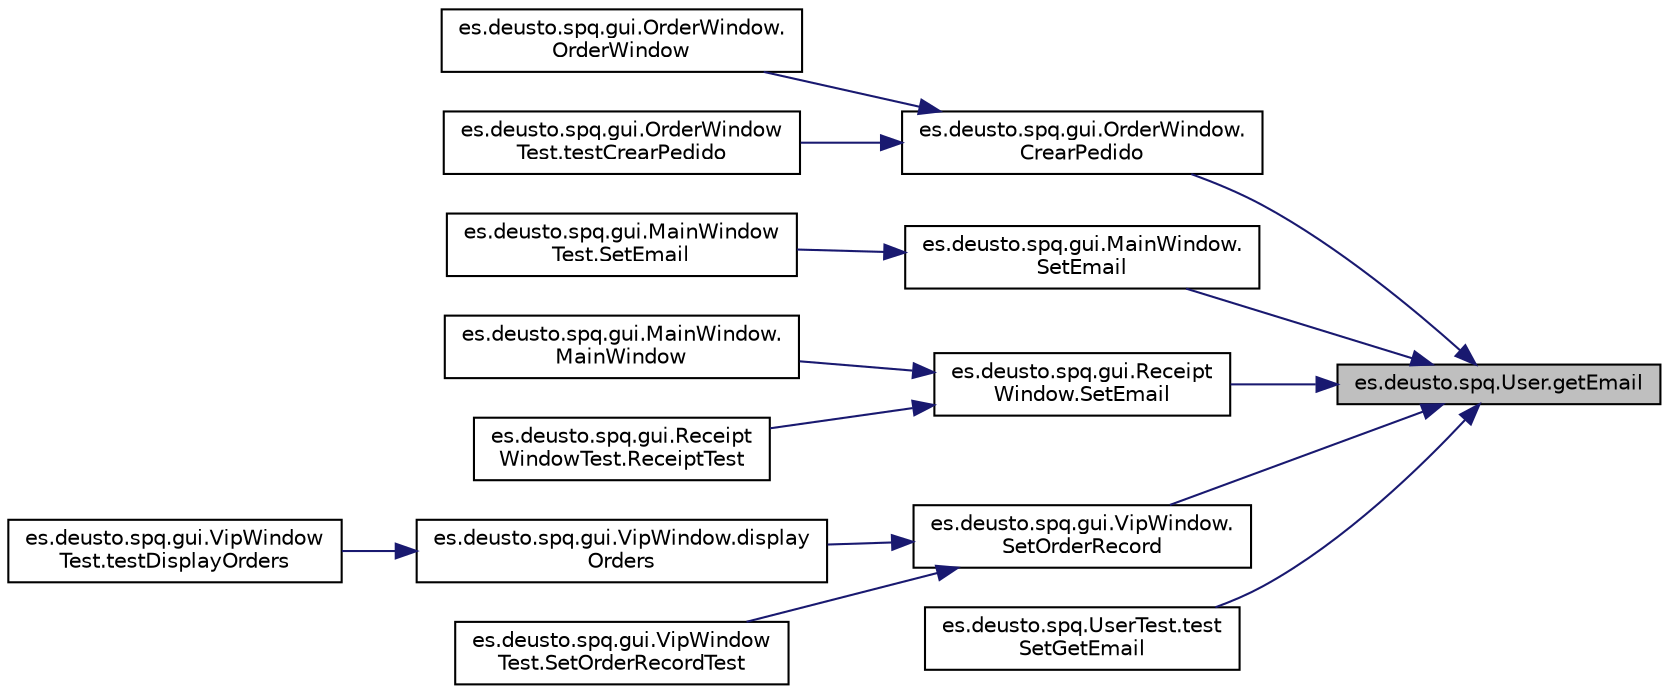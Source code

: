 digraph "es.deusto.spq.User.getEmail"
{
 // LATEX_PDF_SIZE
  edge [fontname="Helvetica",fontsize="10",labelfontname="Helvetica",labelfontsize="10"];
  node [fontname="Helvetica",fontsize="10",shape=record];
  rankdir="RL";
  Node1 [label="es.deusto.spq.User.getEmail",height=0.2,width=0.4,color="black", fillcolor="grey75", style="filled", fontcolor="black",tooltip=" "];
  Node1 -> Node2 [dir="back",color="midnightblue",fontsize="10",style="solid",fontname="Helvetica"];
  Node2 [label="es.deusto.spq.gui.OrderWindow.\lCrearPedido",height=0.2,width=0.4,color="black", fillcolor="white", style="filled",URL="$classes_1_1deusto_1_1spq_1_1gui_1_1_order_window.html#a013277d533e0cff51814f54a57a536f6",tooltip=" "];
  Node2 -> Node3 [dir="back",color="midnightblue",fontsize="10",style="solid",fontname="Helvetica"];
  Node3 [label="es.deusto.spq.gui.OrderWindow.\lOrderWindow",height=0.2,width=0.4,color="black", fillcolor="white", style="filled",URL="$classes_1_1deusto_1_1spq_1_1gui_1_1_order_window.html#a2075c92d4271165408bb84085c7e1b6f",tooltip=" "];
  Node2 -> Node4 [dir="back",color="midnightblue",fontsize="10",style="solid",fontname="Helvetica"];
  Node4 [label="es.deusto.spq.gui.OrderWindow\lTest.testCrearPedido",height=0.2,width=0.4,color="black", fillcolor="white", style="filled",URL="$classes_1_1deusto_1_1spq_1_1gui_1_1_order_window_test.html#a4461cdb5aabdd68f5daee16fedb02ee9",tooltip=" "];
  Node1 -> Node5 [dir="back",color="midnightblue",fontsize="10",style="solid",fontname="Helvetica"];
  Node5 [label="es.deusto.spq.gui.MainWindow.\lSetEmail",height=0.2,width=0.4,color="black", fillcolor="white", style="filled",URL="$classes_1_1deusto_1_1spq_1_1gui_1_1_main_window.html#a149c572246c26da41c67a5608292bd62",tooltip=" "];
  Node5 -> Node6 [dir="back",color="midnightblue",fontsize="10",style="solid",fontname="Helvetica"];
  Node6 [label="es.deusto.spq.gui.MainWindow\lTest.SetEmail",height=0.2,width=0.4,color="black", fillcolor="white", style="filled",URL="$classes_1_1deusto_1_1spq_1_1gui_1_1_main_window_test.html#a1bcd78d8a0960ff23514c267315bd2b5",tooltip=" "];
  Node1 -> Node7 [dir="back",color="midnightblue",fontsize="10",style="solid",fontname="Helvetica"];
  Node7 [label="es.deusto.spq.gui.Receipt\lWindow.SetEmail",height=0.2,width=0.4,color="black", fillcolor="white", style="filled",URL="$classes_1_1deusto_1_1spq_1_1gui_1_1_receipt_window.html#a258a01c7a016b2569af199215cd24387",tooltip=" "];
  Node7 -> Node8 [dir="back",color="midnightblue",fontsize="10",style="solid",fontname="Helvetica"];
  Node8 [label="es.deusto.spq.gui.MainWindow.\lMainWindow",height=0.2,width=0.4,color="black", fillcolor="white", style="filled",URL="$classes_1_1deusto_1_1spq_1_1gui_1_1_main_window.html#a3db1ebf258b30134fe0aa0178c444940",tooltip=" "];
  Node7 -> Node9 [dir="back",color="midnightblue",fontsize="10",style="solid",fontname="Helvetica"];
  Node9 [label="es.deusto.spq.gui.Receipt\lWindowTest.ReceiptTest",height=0.2,width=0.4,color="black", fillcolor="white", style="filled",URL="$classes_1_1deusto_1_1spq_1_1gui_1_1_receipt_window_test.html#a201e48f3318c15e962ed6a3c9055b569",tooltip=" "];
  Node1 -> Node10 [dir="back",color="midnightblue",fontsize="10",style="solid",fontname="Helvetica"];
  Node10 [label="es.deusto.spq.gui.VipWindow.\lSetOrderRecord",height=0.2,width=0.4,color="black", fillcolor="white", style="filled",URL="$classes_1_1deusto_1_1spq_1_1gui_1_1_vip_window.html#abe8f0a4139d589824484f3225a886daa",tooltip=" "];
  Node10 -> Node11 [dir="back",color="midnightblue",fontsize="10",style="solid",fontname="Helvetica"];
  Node11 [label="es.deusto.spq.gui.VipWindow.display\lOrders",height=0.2,width=0.4,color="black", fillcolor="white", style="filled",URL="$classes_1_1deusto_1_1spq_1_1gui_1_1_vip_window.html#af82ea18bc0460dd2faa8799b831e2c62",tooltip=" "];
  Node11 -> Node12 [dir="back",color="midnightblue",fontsize="10",style="solid",fontname="Helvetica"];
  Node12 [label="es.deusto.spq.gui.VipWindow\lTest.testDisplayOrders",height=0.2,width=0.4,color="black", fillcolor="white", style="filled",URL="$classes_1_1deusto_1_1spq_1_1gui_1_1_vip_window_test.html#a6d0feab74391b914bb8f462af9ac56d4",tooltip=" "];
  Node10 -> Node13 [dir="back",color="midnightblue",fontsize="10",style="solid",fontname="Helvetica"];
  Node13 [label="es.deusto.spq.gui.VipWindow\lTest.SetOrderRecordTest",height=0.2,width=0.4,color="black", fillcolor="white", style="filled",URL="$classes_1_1deusto_1_1spq_1_1gui_1_1_vip_window_test.html#aedb75da7445978e22999f41a93afe1dd",tooltip=" "];
  Node1 -> Node14 [dir="back",color="midnightblue",fontsize="10",style="solid",fontname="Helvetica"];
  Node14 [label="es.deusto.spq.UserTest.test\lSetGetEmail",height=0.2,width=0.4,color="black", fillcolor="white", style="filled",URL="$classes_1_1deusto_1_1spq_1_1_user_test.html#a54477ad8f61337b796f12ce4712b199c",tooltip=" "];
}
